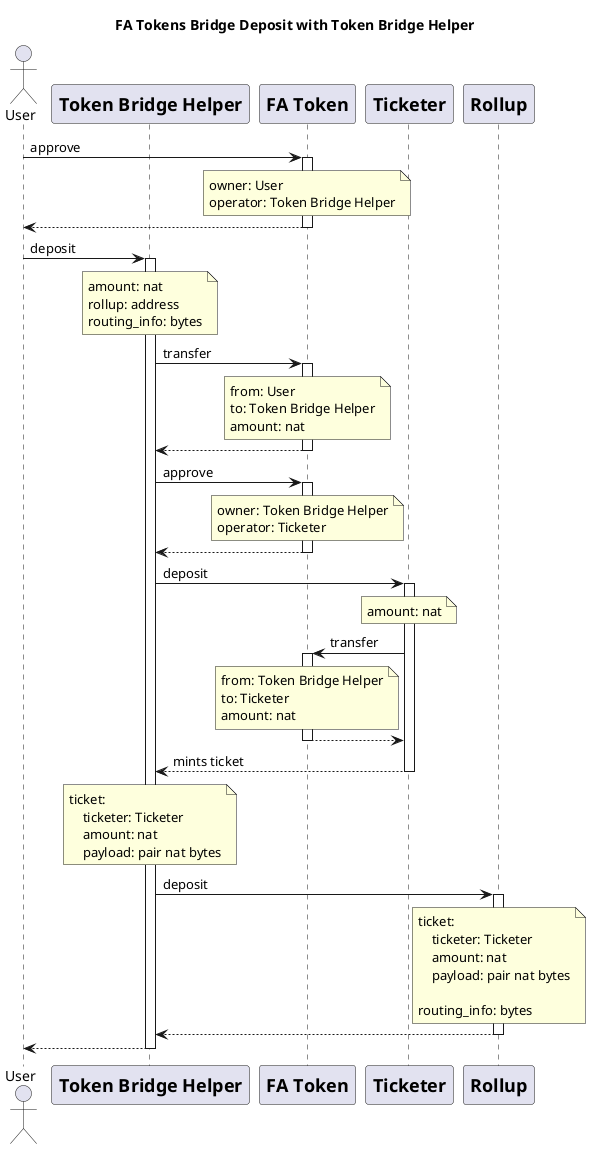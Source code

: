 @startuml
title FA Tokens Bridge Deposit with Token Bridge Helper
actor       User          as User
participant TokenBridgeHelper [
    =Token Bridge Helper
]
participant FAToken [
    =FA Token
]
participant Ticketer [
    =Ticketer
]
participant Rollup [
    =Rollup
]

User -> FAToken ++ : approve
note over FAToken: owner: User\noperator: Token Bridge Helper
FAToken --> User --

User -> TokenBridgeHelper ++ : deposit
note over TokenBridgeHelper : amount: nat\nrollup: address\nrouting_info: bytes

TokenBridgeHelper -> FAToken ++ : transfer
note over FAToken: from: User\nto: Token Bridge Helper\namount: nat
FAToken --> TokenBridgeHelper --

TokenBridgeHelper -> FAToken ++ : approve
note over FAToken: owner: Token Bridge Helper\noperator: Ticketer
FAToken --> TokenBridgeHelper --

TokenBridgeHelper -> Ticketer ++ : deposit
note over Ticketer : amount: nat

Ticketer -> FAToken ++ : transfer
note over FAToken: from: Token Bridge Helper\nto: Ticketer\namount: nat
FAToken --> Ticketer --

Ticketer --> TokenBridgeHelper -- : mints ticket
note over TokenBridgeHelper : ticket:\n    ticketer: Ticketer\n    amount: nat\n    payload: pair nat bytes

TokenBridgeHelper -> Rollup ++ : deposit
note over Rollup : ticket:\n    ticketer: Ticketer\n    amount: nat\n    payload: pair nat bytes\n\nrouting_info: bytes
Rollup --> TokenBridgeHelper --
TokenBridgeHelper --> User --

@enduml
